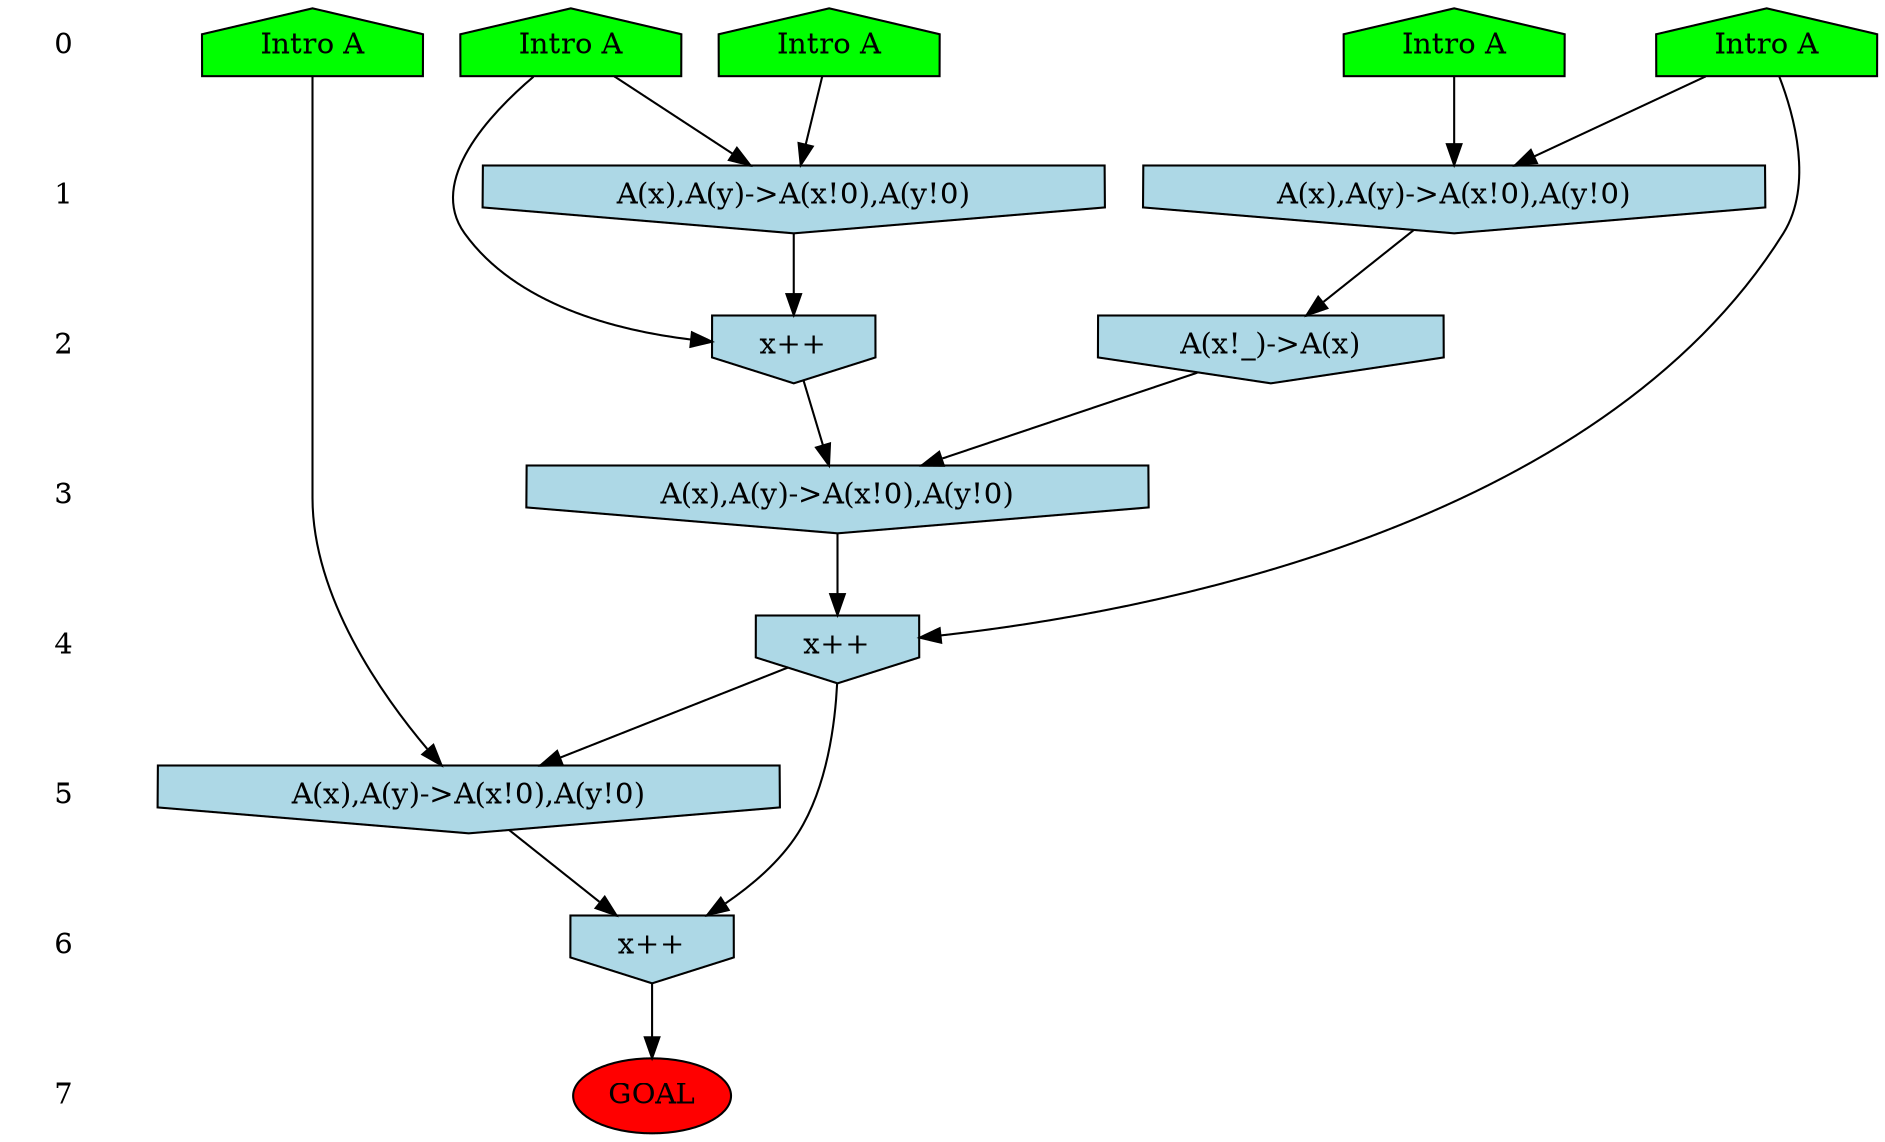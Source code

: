 /* Compression of 1 causal flows obtained in average at 2.430149E+00 t.u */
/* Compressed causal flows were: [724] */
digraph G{
 ranksep=.5 ; 
{ rank = same ; "0" [shape=plaintext] ; node_1 [label ="Intro A", shape=house, style=filled, fillcolor=green] ;
node_2 [label ="Intro A", shape=house, style=filled, fillcolor=green] ;
node_3 [label ="Intro A", shape=house, style=filled, fillcolor=green] ;
node_4 [label ="Intro A", shape=house, style=filled, fillcolor=green] ;
node_5 [label ="Intro A", shape=house, style=filled, fillcolor=green] ;
}
{ rank = same ; "1" [shape=plaintext] ; node_6 [label="A(x),A(y)->A(x!0),A(y!0)", shape=invhouse, style=filled, fillcolor = lightblue] ;
node_7 [label="A(x),A(y)->A(x!0),A(y!0)", shape=invhouse, style=filled, fillcolor = lightblue] ;
}
{ rank = same ; "2" [shape=plaintext] ; node_8 [label="x++", shape=invhouse, style=filled, fillcolor = lightblue] ;
node_9 [label="A(x!_)->A(x)", shape=invhouse, style=filled, fillcolor = lightblue] ;
}
{ rank = same ; "3" [shape=plaintext] ; node_10 [label="A(x),A(y)->A(x!0),A(y!0)", shape=invhouse, style=filled, fillcolor = lightblue] ;
}
{ rank = same ; "4" [shape=plaintext] ; node_11 [label="x++", shape=invhouse, style=filled, fillcolor = lightblue] ;
}
{ rank = same ; "5" [shape=plaintext] ; node_12 [label="A(x),A(y)->A(x!0),A(y!0)", shape=invhouse, style=filled, fillcolor = lightblue] ;
}
{ rank = same ; "6" [shape=plaintext] ; node_13 [label="x++", shape=invhouse, style=filled, fillcolor = lightblue] ;
}
{ rank = same ; "7" [shape=plaintext] ; node_14 [label ="GOAL", style=filled, fillcolor=red] ;
}
"0" -> "1" [style="invis"]; 
"1" -> "2" [style="invis"]; 
"2" -> "3" [style="invis"]; 
"3" -> "4" [style="invis"]; 
"4" -> "5" [style="invis"]; 
"5" -> "6" [style="invis"]; 
"6" -> "7" [style="invis"]; 
node_3 -> node_6
node_5 -> node_6
node_1 -> node_7
node_4 -> node_7
node_3 -> node_8
node_6 -> node_8
node_7 -> node_9
node_8 -> node_10
node_9 -> node_10
node_4 -> node_11
node_10 -> node_11
node_2 -> node_12
node_11 -> node_12
node_11 -> node_13
node_12 -> node_13
node_13 -> node_14
}
/*
 Dot generation time: 0.000000
*/